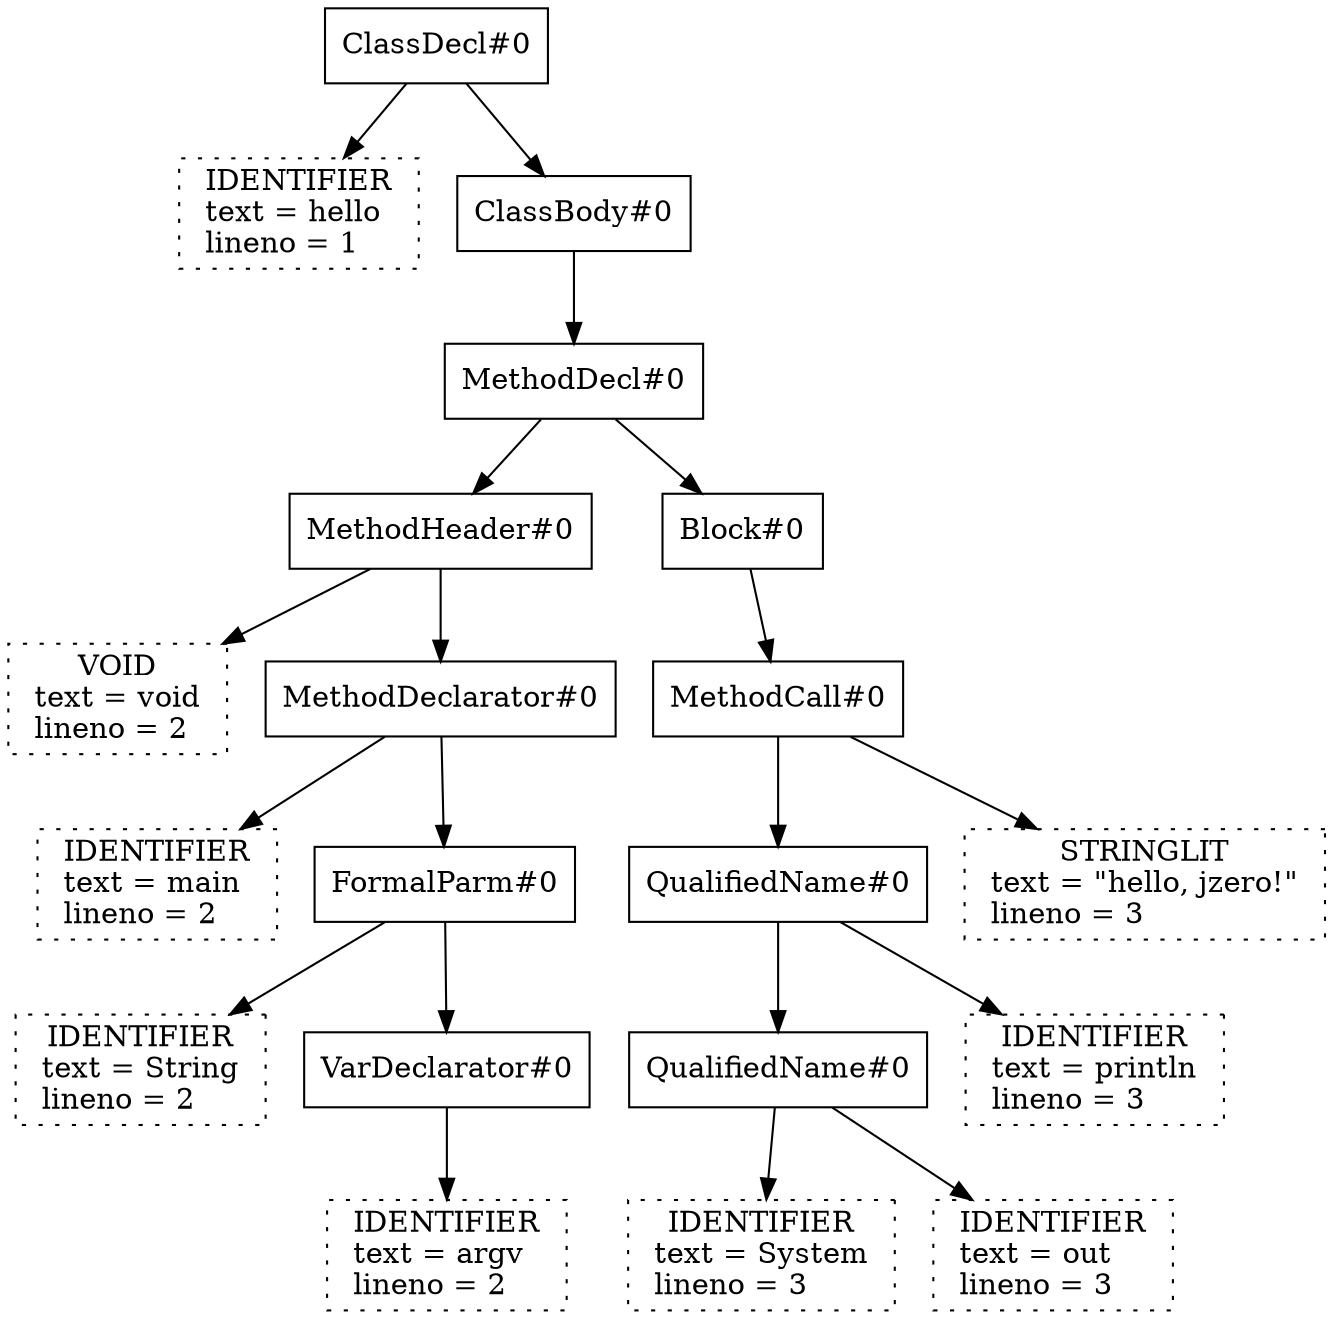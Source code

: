 digraph {
N63 [shape=box label="ClassDecl#0"];
N63 -> N6;
N6 [shape=box label="hello:267struct token* leaf 5"];
N6 [shape=box style=dotted label=" IDENTIFIER \n text = hello \l lineno = 1 \l"];
N63 -> N62;
N62 [shape=box label="ClassBody#0"];
N62 -> N59;
N59 [shape=box label="MethodDecl#0"];
N59 -> N32;
N32 [shape=box label="MethodHeader#0"];
N32 -> N14;
N14 [shape=box label="void:265struct token* leaf 13"];
N14 [shape=box style=dotted label=" VOID \n text = void \l lineno = 2 \l"];
N32 -> N31;
N31 [shape=box label="MethodDeclarator#0"];
N31 -> N16;
N16 [shape=box label="main:267struct token* leaf 15"];
N16 [shape=box style=dotted label=" IDENTIFIER \n text = main \l lineno = 2 \l"];
N31 -> N30;
N30 [shape=box label="FormalParm#0"];
N30 -> N20;
N20 [shape=box label="String:267struct token* leaf 19"];
N20 [shape=box style=dotted label=" IDENTIFIER \n text = String \l lineno = 2 \l"];
N30 -> N27;
N27 [shape=box label="VarDeclarator#0"];
N27 -> N22;
N22 [shape=box label="argv:267struct token* leaf 21"];
N22 [shape=box style=dotted label=" IDENTIFIER \n text = argv \l lineno = 2 \l"];
N59 -> N58;
N58 [shape=box label="Block#0"];
N58 -> N53;
N53 [shape=box label="MethodCall#0"];
N53 -> N46;
N46 [shape=box label="QualifiedName#0"];
N46 -> N41;
N41 [shape=box label="QualifiedName#0"];
N41 -> N36;
N36 [shape=box label="System:267struct token* leaf 35"];
N36 [shape=box style=dotted label=" IDENTIFIER \n text = System \l lineno = 3 \l"];
N41 -> N40;
N40 [shape=box label="out:267struct token* leaf 39"];
N40 [shape=box style=dotted label=" IDENTIFIER \n text = out \l lineno = 3 \l"];
N46 -> N45;
N45 [shape=box label="println:267struct token* leaf 44"];
N45 [shape=box style=dotted label=" IDENTIFIER \n text = println \l lineno = 3 \l"];
N53 -> N50;
N50 [shape=box label="\"hello, jzero!\":274struct token* leaf 49"];
N50 [shape=box style=dotted label=" STRINGLIT \n text = \"hello, jzero!\" \l lineno = 3 \l"];
}
